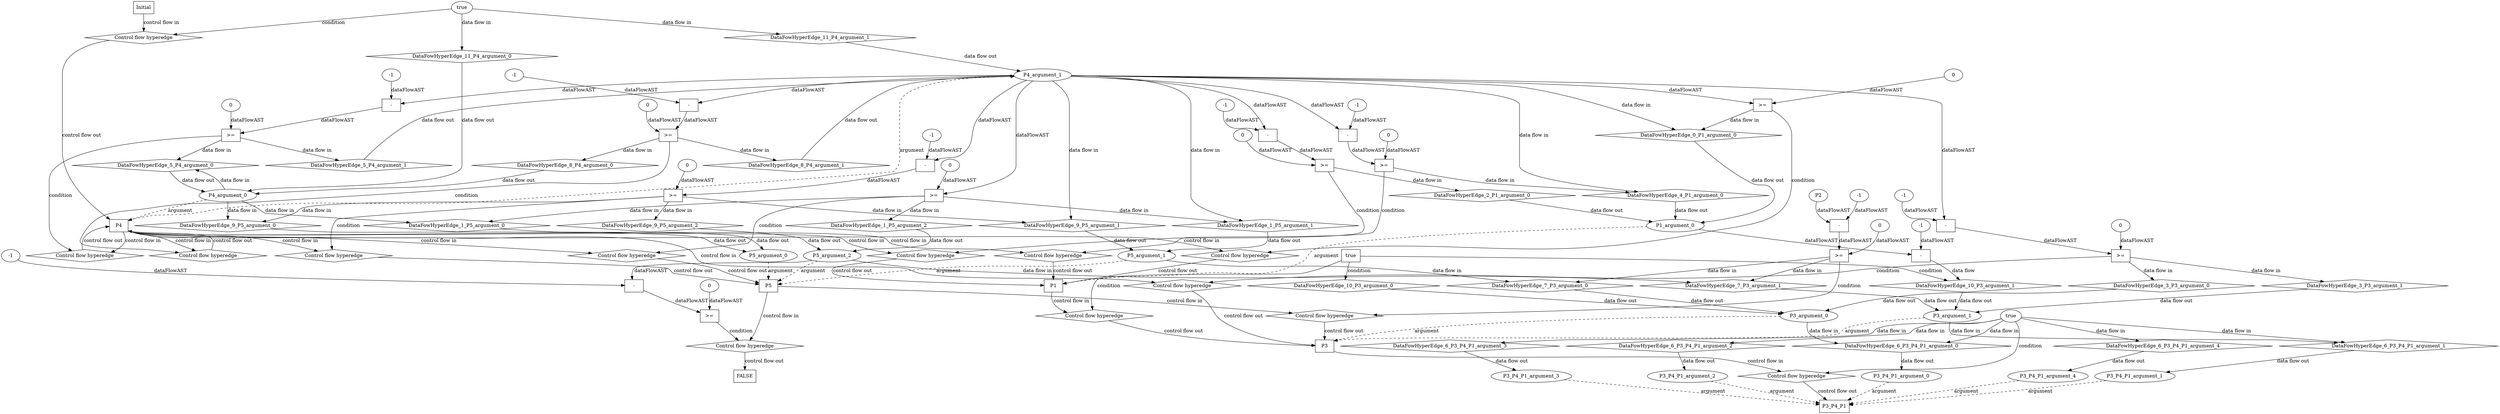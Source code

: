 digraph dag {
"P1" [label="P1" nodeName="P1" class=cfn  shape="rect"];
"P3" [label="P3" nodeName="P3" class=cfn  shape="rect"];
"P3_P4_P1" [label="P3_P4_P1" nodeName="P3_P4_P1" class=cfn  shape="rect"];
"P4" [label="P4" nodeName="P4" class=cfn  shape="rect"];
"P5" [label="P5" nodeName="P5" class=cfn  shape="rect"];
FALSE [label="FALSE" nodeName=FALSE class=cfn  shape="rect"];
Initial [label="Initial" nodeName=Initial class=cfn  shape="rect"];
ControlFowHyperEdge_0 [label="Control flow hyperedge" nodeName=ControlFowHyperEdge_0 class=controlFlowHyperEdge shape="diamond"];
"P4" -> ControlFowHyperEdge_0 [label="control flow in"]
ControlFowHyperEdge_0 -> "P1" [label="control flow out"]
ControlFowHyperEdge_1 [label="Control flow hyperedge" nodeName=ControlFowHyperEdge_1 class=controlFlowHyperEdge shape="diamond"];
"P4" -> ControlFowHyperEdge_1 [label="control flow in"]
ControlFowHyperEdge_1 -> "P5" [label="control flow out"]
ControlFowHyperEdge_2 [label="Control flow hyperedge" nodeName=ControlFowHyperEdge_2 class=controlFlowHyperEdge shape="diamond"];
"P4" -> ControlFowHyperEdge_2 [label="control flow in"]
ControlFowHyperEdge_2 -> "P1" [label="control flow out"]
ControlFowHyperEdge_3 [label="Control flow hyperedge" nodeName=ControlFowHyperEdge_3 class=controlFlowHyperEdge shape="diamond"];
"P4" -> ControlFowHyperEdge_3 [label="control flow in"]
ControlFowHyperEdge_3 -> "P3" [label="control flow out"]
ControlFowHyperEdge_4 [label="Control flow hyperedge" nodeName=ControlFowHyperEdge_4 class=controlFlowHyperEdge shape="diamond"];
"P4" -> ControlFowHyperEdge_4 [label="control flow in"]
ControlFowHyperEdge_4 -> "P1" [label="control flow out"]
ControlFowHyperEdge_5 [label="Control flow hyperedge" nodeName=ControlFowHyperEdge_5 class=controlFlowHyperEdge shape="diamond"];
"P4" -> ControlFowHyperEdge_5 [label="control flow in"]
ControlFowHyperEdge_5 -> "P4" [label="control flow out"]
ControlFowHyperEdge_6 [label="Control flow hyperedge" nodeName=ControlFowHyperEdge_6 class=controlFlowHyperEdge shape="diamond"];
"P3" -> ControlFowHyperEdge_6 [label="control flow in"]
ControlFowHyperEdge_6 -> "P3_P4_P1" [label="control flow out"]
ControlFowHyperEdge_7 [label="Control flow hyperedge" nodeName=ControlFowHyperEdge_7 class=controlFlowHyperEdge shape="diamond"];
"P5" -> ControlFowHyperEdge_7 [label="control flow in"]
ControlFowHyperEdge_7 -> "P3" [label="control flow out"]
ControlFowHyperEdge_8 [label="Control flow hyperedge" nodeName=ControlFowHyperEdge_8 class=controlFlowHyperEdge shape="diamond"];
"P4" -> ControlFowHyperEdge_8 [label="control flow in"]
ControlFowHyperEdge_8 -> "P4" [label="control flow out"]
ControlFowHyperEdge_9 [label="Control flow hyperedge" nodeName=ControlFowHyperEdge_9 class=controlFlowHyperEdge shape="diamond"];
"P4" -> ControlFowHyperEdge_9 [label="control flow in"]
ControlFowHyperEdge_9 -> "P5" [label="control flow out"]
ControlFowHyperEdge_10 [label="Control flow hyperedge" nodeName=ControlFowHyperEdge_10 class=controlFlowHyperEdge shape="diamond"];
"P1" -> ControlFowHyperEdge_10 [label="control flow in"]
ControlFowHyperEdge_10 -> "P3" [label="control flow out"]
ControlFowHyperEdge_11 [label="Control flow hyperedge" nodeName=ControlFowHyperEdge_11 class=controlFlowHyperEdge shape="diamond"];
"Initial" -> ControlFowHyperEdge_11 [label="control flow in"]
ControlFowHyperEdge_11 -> "P4" [label="control flow out"]
ControlFowHyperEdge_12 [label="Control flow hyperedge" nodeName=ControlFowHyperEdge_12 class=controlFlowHyperEdge shape="diamond"];
"P5" -> ControlFowHyperEdge_12 [label="control flow in"]
ControlFowHyperEdge_12 -> "FALSE" [label="control flow out"]
"P1_argument_0" [label="P1_argument_0" nodeName=argument0 class=argument  head="P1" shape="oval"];
"P1_argument_0" -> "P1"[label="argument" style="dashed"]
"P4_argument_0" [label="P4_argument_0" nodeName=argument0 class=argument  head="P4" shape="oval"];
"P4_argument_0" -> "P4"[label="argument" style="dashed"]
"P4_argument_1" [label="P4_argument_1" nodeName=argument1 class=argument  head="P4" shape="oval"];
"P4_argument_1" -> "P4"[label="argument" style="dashed"]
"P5_argument_0" [label="P5_argument_0" nodeName=argument0 class=argument  head="P5" shape="oval"];
"P5_argument_0" -> "P5"[label="argument" style="dashed"]
"P5_argument_1" [label="P5_argument_1" nodeName=argument1 class=argument  head="P5" shape="oval"];
"P5_argument_1" -> "P5"[label="argument" style="dashed"]
"P5_argument_2" [label="P5_argument_2" nodeName=argument2 class=argument  head="P5" shape="oval"];
"P5_argument_2" -> "P5"[label="argument" style="dashed"]
"P3_argument_0" [label="P3_argument_0" nodeName=argument0 class=argument  head="P3" shape="oval"];
"P3_argument_0" -> "P3"[label="argument" style="dashed"]
"P3_argument_1" [label="P3_argument_1" nodeName=argument1 class=argument  head="P3" shape="oval"];
"P3_argument_1" -> "P3"[label="argument" style="dashed"]
"P3_P4_P1_argument_0" [label="P3_P4_P1_argument_0" nodeName=argument0 class=argument  head="P3_P4_P1" shape="oval"];
"P3_P4_P1_argument_0" -> "P3_P4_P1"[label="argument" style="dashed"]
"P3_P4_P1_argument_1" [label="P3_P4_P1_argument_1" nodeName=argument1 class=argument  head="P3_P4_P1" shape="oval"];
"P3_P4_P1_argument_1" -> "P3_P4_P1"[label="argument" style="dashed"]
"P3_P4_P1_argument_2" [label="P3_P4_P1_argument_2" nodeName=argument2 class=argument  head="P3_P4_P1" shape="oval"];
"P3_P4_P1_argument_2" -> "P3_P4_P1"[label="argument" style="dashed"]
"P3_P4_P1_argument_3" [label="P3_P4_P1_argument_3" nodeName=argument3 class=argument  head="P3_P4_P1" shape="oval"];
"P3_P4_P1_argument_3" -> "P3_P4_P1"[label="argument" style="dashed"]
"P3_P4_P1_argument_4" [label="P3_P4_P1_argument_4" nodeName=argument4 class=argument  head="P3_P4_P1" shape="oval"];
"P3_P4_P1_argument_4" -> "P3_P4_P1"[label="argument" style="dashed"]

"xxxP1___P4_0xxxguard_0_node_0" [label=">=" nodeName="xxxP1___P4_0xxxguard_0_node_0" class=Operator  shape="rect"];
"xxxP1___P4_0xxxguard_0_node_2" [label="0" nodeName="xxxP1___P4_0xxxguard_0_node_2" class=Literal ];
"P4_argument_1" -> "xxxP1___P4_0xxxguard_0_node_0"[label="dataFlowAST"]
"xxxP1___P4_0xxxguard_0_node_2" -> "xxxP1___P4_0xxxguard_0_node_0"[label="dataFlowAST"]

"xxxP1___P4_0xxxguard_0_node_0" -> "ControlFowHyperEdge_0" [label="condition"];
"xxxP5___P4_1xxxguard_0_node_0" [label=">=" nodeName="xxxP5___P4_1xxxguard_0_node_0" class=Operator  shape="rect"];
"xxxP5___P4_1xxxguard_0_node_2" [label="0" nodeName="xxxP5___P4_1xxxguard_0_node_2" class=Literal ];
"P4_argument_1" -> "xxxP5___P4_1xxxguard_0_node_0"[label="dataFlowAST"]
"xxxP5___P4_1xxxguard_0_node_2" -> "xxxP5___P4_1xxxguard_0_node_0"[label="dataFlowAST"]

"xxxP5___P4_1xxxguard_0_node_0" -> "ControlFowHyperEdge_1" [label="condition"];
"xxxP1___P4_2xxxguard_0_node_0" [label=">=" nodeName="xxxP1___P4_2xxxguard_0_node_0" class=Operator  shape="rect"];
"xxxP1___P4_2xxxguard_0_node_1" [label="0" nodeName="xxxP1___P4_2xxxguard_0_node_1" class=Literal ];
"xxxP1___P4_2xxxguard_0_node_2" [label="-" nodeName="xxxP1___P4_2xxxguard_0_node_2" class= Operator shape="rect"];
"xxxP1___P4_2xxxguard_0_node_4" [label="-1" nodeName="xxxP1___P4_2xxxguard_0_node_4" class=Literal ];
"xxxP1___P4_2xxxguard_0_node_1" -> "xxxP1___P4_2xxxguard_0_node_0"[label="dataFlowAST"]
"xxxP1___P4_2xxxguard_0_node_2" -> "xxxP1___P4_2xxxguard_0_node_0"[label="dataFlowAST"]
"P4_argument_1" -> "xxxP1___P4_2xxxguard_0_node_2"[label="dataFlowAST"]
"xxxP1___P4_2xxxguard_0_node_4" -> "xxxP1___P4_2xxxguard_0_node_2"[label="dataFlowAST"]

"xxxP1___P4_2xxxguard_0_node_0" -> "ControlFowHyperEdge_2" [label="condition"];
"xxxP3___P4_3xxxguard_0_node_0" [label=">=" nodeName="xxxP3___P4_3xxxguard_0_node_0" class=Operator  shape="rect"];
"xxxP3___P4_3xxxguard_0_node_1" [label="0" nodeName="xxxP3___P4_3xxxguard_0_node_1" class=Literal ];
"xxxP3___P4_3xxxguard_0_node_2" [label="-" nodeName="xxxP3___P4_3xxxguard_0_node_2" class= Operator shape="rect"];
"xxxP3___P4_3xxxguard_0_node_4" [label="-1" nodeName="xxxP3___P4_3xxxguard_0_node_4" class=Literal ];
"xxxP3___P4_3xxxguard_0_node_1" -> "xxxP3___P4_3xxxguard_0_node_0"[label="dataFlowAST"]
"xxxP3___P4_3xxxguard_0_node_2" -> "xxxP3___P4_3xxxguard_0_node_0"[label="dataFlowAST"]
"P4_argument_1" -> "xxxP3___P4_3xxxguard_0_node_2"[label="dataFlowAST"]
"xxxP3___P4_3xxxguard_0_node_4" -> "xxxP3___P4_3xxxguard_0_node_2"[label="dataFlowAST"]

"xxxP3___P4_3xxxguard_0_node_0" -> "ControlFowHyperEdge_3" [label="condition"];
"xxxP1___P4_4xxxguard_0_node_0" [label=">=" nodeName="xxxP1___P4_4xxxguard_0_node_0" class=Operator  shape="rect"];
"xxxP1___P4_4xxxguard_0_node_1" [label="0" nodeName="xxxP1___P4_4xxxguard_0_node_1" class=Literal ];
"xxxP1___P4_4xxxguard_0_node_2" [label="-" nodeName="xxxP1___P4_4xxxguard_0_node_2" class= Operator shape="rect"];
"xxxP1___P4_4xxxguard_0_node_4" [label="-1" nodeName="xxxP1___P4_4xxxguard_0_node_4" class=Literal ];
"xxxP1___P4_4xxxguard_0_node_1" -> "xxxP1___P4_4xxxguard_0_node_0"[label="dataFlowAST"]
"xxxP1___P4_4xxxguard_0_node_2" -> "xxxP1___P4_4xxxguard_0_node_0"[label="dataFlowAST"]
"P4_argument_1" -> "xxxP1___P4_4xxxguard_0_node_2"[label="dataFlowAST"]
"xxxP1___P4_4xxxguard_0_node_4" -> "xxxP1___P4_4xxxguard_0_node_2"[label="dataFlowAST"]

"xxxP1___P4_4xxxguard_0_node_0" -> "ControlFowHyperEdge_4" [label="condition"];
"xxxP4___P4_5xxxguard_0_node_0" [label=">=" nodeName="xxxP4___P4_5xxxguard_0_node_0" class=Operator  shape="rect"];
"xxxP4___P4_5xxxguard_0_node_1" [label="0" nodeName="xxxP4___P4_5xxxguard_0_node_1" class=Literal ];
"xxxP4___P4_5xxxguard_0_node_2" [label="-" nodeName="xxxP4___P4_5xxxguard_0_node_2" class= Operator shape="rect"];
"xxxP4___P4_5xxxguard_0_node_4" [label="-1" nodeName="xxxP4___P4_5xxxguard_0_node_4" class=Literal ];
"xxxP4___P4_5xxxguard_0_node_1" -> "xxxP4___P4_5xxxguard_0_node_0"[label="dataFlowAST"]
"xxxP4___P4_5xxxguard_0_node_2" -> "xxxP4___P4_5xxxguard_0_node_0"[label="dataFlowAST"]
"P4_argument_1" -> "xxxP4___P4_5xxxguard_0_node_2"[label="dataFlowAST"]
"xxxP4___P4_5xxxguard_0_node_4" -> "xxxP4___P4_5xxxguard_0_node_2"[label="dataFlowAST"]

"xxxP4___P4_5xxxguard_0_node_0" -> "ControlFowHyperEdge_5" [label="condition"];
"xxxP3_P4_P1___P3_6xxxguard_0_node_0" [label="true" nodeName="xxxP3_P4_P1___P3_6xxxguard_0_node_0" class=BoolValue ];

"xxxP3_P4_P1___P3_6xxxguard_0_node_0" -> "ControlFowHyperEdge_6" [label="condition"];
"xxxP3___P5_7xxxguard_0_node_0" [label=">=" nodeName="xxxP3___P5_7xxxguard_0_node_0" class=Operator  shape="rect"];
"xxxP3___P5_7xxxguard_0_node_1" [label="0" nodeName="xxxP3___P5_7xxxguard_0_node_1" class=Literal ];
"xxxP3___P5_7xxxguard_0_node_2" [label="-" nodeName="xxxP3___P5_7xxxguard_0_node_2" class= Operator shape="rect"];
"xxxP3___P5_7xxxguard_0_node_3" [label="P2" nodeName="xxxP3___P5_7xxxguard_0_node_3" class=Constant ];
"xxxP3___P5_7xxxguard_0_node_4" [label="-1" nodeName="xxxP3___P5_7xxxguard_0_node_4" class=Literal ];
"xxxP3___P5_7xxxguard_0_node_1" -> "xxxP3___P5_7xxxguard_0_node_0"[label="dataFlowAST"]
"xxxP3___P5_7xxxguard_0_node_2" -> "xxxP3___P5_7xxxguard_0_node_0"[label="dataFlowAST"]
"xxxP3___P5_7xxxguard_0_node_3" -> "xxxP3___P5_7xxxguard_0_node_2"[label="dataFlowAST"]
"xxxP3___P5_7xxxguard_0_node_4" -> "xxxP3___P5_7xxxguard_0_node_2"[label="dataFlowAST"]

"xxxP3___P5_7xxxguard_0_node_0" -> "ControlFowHyperEdge_7" [label="condition"];
"xxxP4___P4_8xxxguard_0_node_0" [label=">=" nodeName="xxxP4___P4_8xxxguard_0_node_0" class=Operator  shape="rect"];
"xxxP4___P4_8xxxguard_0_node_1" [label="0" nodeName="xxxP4___P4_8xxxguard_0_node_1" class=Literal ];
"xxxP4___P4_8xxxguard_0_node_2" [label="-" nodeName="xxxP4___P4_8xxxguard_0_node_2" class= Operator shape="rect"];
"xxxP4___P4_8xxxguard_0_node_4" [label="-1" nodeName="xxxP4___P4_8xxxguard_0_node_4" class=Literal ];
"xxxP4___P4_8xxxguard_0_node_1" -> "xxxP4___P4_8xxxguard_0_node_0"[label="dataFlowAST"]
"xxxP4___P4_8xxxguard_0_node_2" -> "xxxP4___P4_8xxxguard_0_node_0"[label="dataFlowAST"]
"P4_argument_1" -> "xxxP4___P4_8xxxguard_0_node_2"[label="dataFlowAST"]
"xxxP4___P4_8xxxguard_0_node_4" -> "xxxP4___P4_8xxxguard_0_node_2"[label="dataFlowAST"]

"xxxP4___P4_8xxxguard_0_node_0" -> "ControlFowHyperEdge_8" [label="condition"];
"xxxP5___P4_9xxxguard_0_node_0" [label=">=" nodeName="xxxP5___P4_9xxxguard_0_node_0" class=Operator  shape="rect"];
"xxxP5___P4_9xxxguard_0_node_1" [label="0" nodeName="xxxP5___P4_9xxxguard_0_node_1" class=Literal ];
"xxxP5___P4_9xxxguard_0_node_2" [label="-" nodeName="xxxP5___P4_9xxxguard_0_node_2" class= Operator shape="rect"];
"xxxP5___P4_9xxxguard_0_node_4" [label="-1" nodeName="xxxP5___P4_9xxxguard_0_node_4" class=Literal ];
"xxxP5___P4_9xxxguard_0_node_1" -> "xxxP5___P4_9xxxguard_0_node_0"[label="dataFlowAST"]
"xxxP5___P4_9xxxguard_0_node_2" -> "xxxP5___P4_9xxxguard_0_node_0"[label="dataFlowAST"]
"P4_argument_1" -> "xxxP5___P4_9xxxguard_0_node_2"[label="dataFlowAST"]
"xxxP5___P4_9xxxguard_0_node_4" -> "xxxP5___P4_9xxxguard_0_node_2"[label="dataFlowAST"]

"xxxP5___P4_9xxxguard_0_node_0" -> "ControlFowHyperEdge_9" [label="condition"];
"true_10" [label="true" nodeName="true_10" class=true shape="rect"];
"true_10" -> "ControlFowHyperEdge_10" [label="condition"];
"xxxP3___P1_10xxxdataFlow_0_node_0" [label="-" nodeName="xxxP3___P1_10xxxdataFlow_0_node_0" class= Operator shape="rect"];
"xxxP3___P1_10xxxdataFlow_0_node_2" [label="-1" nodeName="xxxP3___P1_10xxxdataFlow_0_node_2" class=Literal ];
"P1_argument_0" -> "xxxP3___P1_10xxxdataFlow_0_node_0"[label="dataFlowAST"]
"xxxP3___P1_10xxxdataFlow_0_node_2" -> "xxxP3___P1_10xxxdataFlow_0_node_0"[label="dataFlowAST"]

"xxxP3___P1_10xxxdataFlow_0_node_0" -> "DataFowHyperEdge_10_P3_argument_1" [label="data flow"];
"xxxP4___Initial_11xxxguard_0_node_0" [label="true" nodeName="xxxP4___Initial_11xxxguard_0_node_0" class=BoolValue ];

"xxxP4___Initial_11xxxguard_0_node_0" -> "ControlFowHyperEdge_11" [label="condition"];
"xxxFALSE___P5_12xxxguard_0_node_0" [label=">=" nodeName="xxxFALSE___P5_12xxxguard_0_node_0" class=Operator  shape="rect"];
"xxxFALSE___P5_12xxxguard_0_node_1" [label="0" nodeName="xxxFALSE___P5_12xxxguard_0_node_1" class=Literal ];
"xxxFALSE___P5_12xxxguard_0_node_2" [label="-" nodeName="xxxFALSE___P5_12xxxguard_0_node_2" class= Operator shape="rect"];
"xxxFALSE___P5_12xxxguard_0_node_4" [label="-1" nodeName="xxxFALSE___P5_12xxxguard_0_node_4" class=Literal ];
"xxxFALSE___P5_12xxxguard_0_node_1" -> "xxxFALSE___P5_12xxxguard_0_node_0"[label="dataFlowAST"]
"xxxFALSE___P5_12xxxguard_0_node_2" -> "xxxFALSE___P5_12xxxguard_0_node_0"[label="dataFlowAST"]
"P5_argument_2" -> "xxxFALSE___P5_12xxxguard_0_node_2"[label="dataFlowAST"]
"xxxFALSE___P5_12xxxguard_0_node_4" -> "xxxFALSE___P5_12xxxguard_0_node_2"[label="dataFlowAST"]

"xxxFALSE___P5_12xxxguard_0_node_0" -> "ControlFowHyperEdge_12" [label="condition"];
"DataFowHyperEdge_0_P1_argument_0" [label="DataFowHyperEdge_0_P1_argument_0" nodeName="DataFowHyperEdge_0_P1_argument_0" class=DataFlowHyperedge shape="diamond"];
"DataFowHyperEdge_0_P1_argument_0" -> "P1_argument_0"[label="data flow out"]
"xxxP1___P4_0xxxguard_0_node_0" -> "DataFowHyperEdge_0_P1_argument_0"[label="data flow in"]
"DataFowHyperEdge_1_P5_argument_0" [label="DataFowHyperEdge_1_P5_argument_0" nodeName="DataFowHyperEdge_1_P5_argument_0" class=DataFlowHyperedge shape="diamond"];
"DataFowHyperEdge_1_P5_argument_0" -> "P5_argument_0"[label="data flow out"]
"xxxP5___P4_1xxxguard_0_node_0" -> "DataFowHyperEdge_1_P5_argument_0"[label="data flow in"]
"DataFowHyperEdge_1_P5_argument_1" [label="DataFowHyperEdge_1_P5_argument_1" nodeName="DataFowHyperEdge_1_P5_argument_1" class=DataFlowHyperedge shape="diamond"];
"DataFowHyperEdge_1_P5_argument_1" -> "P5_argument_1"[label="data flow out"]
"xxxP5___P4_1xxxguard_0_node_0" -> "DataFowHyperEdge_1_P5_argument_1"[label="data flow in"]
"DataFowHyperEdge_1_P5_argument_2" [label="DataFowHyperEdge_1_P5_argument_2" nodeName="DataFowHyperEdge_1_P5_argument_2" class=DataFlowHyperedge shape="diamond"];
"DataFowHyperEdge_1_P5_argument_2" -> "P5_argument_2"[label="data flow out"]
"xxxP5___P4_1xxxguard_0_node_0" -> "DataFowHyperEdge_1_P5_argument_2"[label="data flow in"]
"DataFowHyperEdge_2_P1_argument_0" [label="DataFowHyperEdge_2_P1_argument_0" nodeName="DataFowHyperEdge_2_P1_argument_0" class=DataFlowHyperedge shape="diamond"];
"DataFowHyperEdge_2_P1_argument_0" -> "P1_argument_0"[label="data flow out"]
"xxxP1___P4_2xxxguard_0_node_0" -> "DataFowHyperEdge_2_P1_argument_0"[label="data flow in"]
"DataFowHyperEdge_3_P3_argument_0" [label="DataFowHyperEdge_3_P3_argument_0" nodeName="DataFowHyperEdge_3_P3_argument_0" class=DataFlowHyperedge shape="diamond"];
"DataFowHyperEdge_3_P3_argument_0" -> "P3_argument_0"[label="data flow out"]
"xxxP3___P4_3xxxguard_0_node_0" -> "DataFowHyperEdge_3_P3_argument_0"[label="data flow in"]
"DataFowHyperEdge_3_P3_argument_1" [label="DataFowHyperEdge_3_P3_argument_1" nodeName="DataFowHyperEdge_3_P3_argument_1" class=DataFlowHyperedge shape="diamond"];
"DataFowHyperEdge_3_P3_argument_1" -> "P3_argument_1"[label="data flow out"]
"xxxP3___P4_3xxxguard_0_node_0" -> "DataFowHyperEdge_3_P3_argument_1"[label="data flow in"]
"DataFowHyperEdge_4_P1_argument_0" [label="DataFowHyperEdge_4_P1_argument_0" nodeName="DataFowHyperEdge_4_P1_argument_0" class=DataFlowHyperedge shape="diamond"];
"DataFowHyperEdge_4_P1_argument_0" -> "P1_argument_0"[label="data flow out"]
"xxxP1___P4_4xxxguard_0_node_0" -> "DataFowHyperEdge_4_P1_argument_0"[label="data flow in"]
"DataFowHyperEdge_5_P4_argument_0" [label="DataFowHyperEdge_5_P4_argument_0" nodeName="DataFowHyperEdge_5_P4_argument_0" class=DataFlowHyperedge shape="diamond"];
"DataFowHyperEdge_5_P4_argument_0" -> "P4_argument_0"[label="data flow out"]
"xxxP4___P4_5xxxguard_0_node_0" -> "DataFowHyperEdge_5_P4_argument_0"[label="data flow in"]
"DataFowHyperEdge_5_P4_argument_1" [label="DataFowHyperEdge_5_P4_argument_1" nodeName="DataFowHyperEdge_5_P4_argument_1" class=DataFlowHyperedge shape="diamond"];
"DataFowHyperEdge_5_P4_argument_1" -> "P4_argument_1"[label="data flow out"]
"xxxP4___P4_5xxxguard_0_node_0" -> "DataFowHyperEdge_5_P4_argument_1"[label="data flow in"]
"DataFowHyperEdge_6_P3_P4_P1_argument_0" [label="DataFowHyperEdge_6_P3_P4_P1_argument_0" nodeName="DataFowHyperEdge_6_P3_P4_P1_argument_0" class=DataFlowHyperedge shape="diamond"];
"DataFowHyperEdge_6_P3_P4_P1_argument_0" -> "P3_P4_P1_argument_0"[label="data flow out"]
"xxxP3_P4_P1___P3_6xxxguard_0_node_0" -> "DataFowHyperEdge_6_P3_P4_P1_argument_0"[label="data flow in"]
"DataFowHyperEdge_6_P3_P4_P1_argument_1" [label="DataFowHyperEdge_6_P3_P4_P1_argument_1" nodeName="DataFowHyperEdge_6_P3_P4_P1_argument_1" class=DataFlowHyperedge shape="diamond"];
"DataFowHyperEdge_6_P3_P4_P1_argument_1" -> "P3_P4_P1_argument_1"[label="data flow out"]
"xxxP3_P4_P1___P3_6xxxguard_0_node_0" -> "DataFowHyperEdge_6_P3_P4_P1_argument_1"[label="data flow in"]
"DataFowHyperEdge_6_P3_P4_P1_argument_2" [label="DataFowHyperEdge_6_P3_P4_P1_argument_2" nodeName="DataFowHyperEdge_6_P3_P4_P1_argument_2" class=DataFlowHyperedge shape="diamond"];
"DataFowHyperEdge_6_P3_P4_P1_argument_2" -> "P3_P4_P1_argument_2"[label="data flow out"]
"xxxP3_P4_P1___P3_6xxxguard_0_node_0" -> "DataFowHyperEdge_6_P3_P4_P1_argument_2"[label="data flow in"]
"DataFowHyperEdge_6_P3_P4_P1_argument_3" [label="DataFowHyperEdge_6_P3_P4_P1_argument_3" nodeName="DataFowHyperEdge_6_P3_P4_P1_argument_3" class=DataFlowHyperedge shape="diamond"];
"DataFowHyperEdge_6_P3_P4_P1_argument_3" -> "P3_P4_P1_argument_3"[label="data flow out"]
"xxxP3_P4_P1___P3_6xxxguard_0_node_0" -> "DataFowHyperEdge_6_P3_P4_P1_argument_3"[label="data flow in"]
"DataFowHyperEdge_6_P3_P4_P1_argument_4" [label="DataFowHyperEdge_6_P3_P4_P1_argument_4" nodeName="DataFowHyperEdge_6_P3_P4_P1_argument_4" class=DataFlowHyperedge shape="diamond"];
"DataFowHyperEdge_6_P3_P4_P1_argument_4" -> "P3_P4_P1_argument_4"[label="data flow out"]
"xxxP3_P4_P1___P3_6xxxguard_0_node_0" -> "DataFowHyperEdge_6_P3_P4_P1_argument_4"[label="data flow in"]
"DataFowHyperEdge_7_P3_argument_0" [label="DataFowHyperEdge_7_P3_argument_0" nodeName="DataFowHyperEdge_7_P3_argument_0" class=DataFlowHyperedge shape="diamond"];
"DataFowHyperEdge_7_P3_argument_0" -> "P3_argument_0"[label="data flow out"]
"xxxP3___P5_7xxxguard_0_node_0" -> "DataFowHyperEdge_7_P3_argument_0"[label="data flow in"]
"DataFowHyperEdge_7_P3_argument_1" [label="DataFowHyperEdge_7_P3_argument_1" nodeName="DataFowHyperEdge_7_P3_argument_1" class=DataFlowHyperedge shape="diamond"];
"DataFowHyperEdge_7_P3_argument_1" -> "P3_argument_1"[label="data flow out"]
"xxxP3___P5_7xxxguard_0_node_0" -> "DataFowHyperEdge_7_P3_argument_1"[label="data flow in"]
"DataFowHyperEdge_8_P4_argument_0" [label="DataFowHyperEdge_8_P4_argument_0" nodeName="DataFowHyperEdge_8_P4_argument_0" class=DataFlowHyperedge shape="diamond"];
"DataFowHyperEdge_8_P4_argument_0" -> "P4_argument_0"[label="data flow out"]
"xxxP4___P4_8xxxguard_0_node_0" -> "DataFowHyperEdge_8_P4_argument_0"[label="data flow in"]
"DataFowHyperEdge_8_P4_argument_1" [label="DataFowHyperEdge_8_P4_argument_1" nodeName="DataFowHyperEdge_8_P4_argument_1" class=DataFlowHyperedge shape="diamond"];
"DataFowHyperEdge_8_P4_argument_1" -> "P4_argument_1"[label="data flow out"]
"xxxP4___P4_8xxxguard_0_node_0" -> "DataFowHyperEdge_8_P4_argument_1"[label="data flow in"]
"DataFowHyperEdge_9_P5_argument_0" [label="DataFowHyperEdge_9_P5_argument_0" nodeName="DataFowHyperEdge_9_P5_argument_0" class=DataFlowHyperedge shape="diamond"];
"DataFowHyperEdge_9_P5_argument_0" -> "P5_argument_0"[label="data flow out"]
"xxxP5___P4_9xxxguard_0_node_0" -> "DataFowHyperEdge_9_P5_argument_0"[label="data flow in"]
"DataFowHyperEdge_9_P5_argument_1" [label="DataFowHyperEdge_9_P5_argument_1" nodeName="DataFowHyperEdge_9_P5_argument_1" class=DataFlowHyperedge shape="diamond"];
"DataFowHyperEdge_9_P5_argument_1" -> "P5_argument_1"[label="data flow out"]
"xxxP5___P4_9xxxguard_0_node_0" -> "DataFowHyperEdge_9_P5_argument_1"[label="data flow in"]
"DataFowHyperEdge_9_P5_argument_2" [label="DataFowHyperEdge_9_P5_argument_2" nodeName="DataFowHyperEdge_9_P5_argument_2" class=DataFlowHyperedge shape="diamond"];
"DataFowHyperEdge_9_P5_argument_2" -> "P5_argument_2"[label="data flow out"]
"xxxP5___P4_9xxxguard_0_node_0" -> "DataFowHyperEdge_9_P5_argument_2"[label="data flow in"]
"DataFowHyperEdge_10_P3_argument_0" [label="DataFowHyperEdge_10_P3_argument_0" nodeName="DataFowHyperEdge_10_P3_argument_0" class=DataFlowHyperedge shape="diamond"];
"DataFowHyperEdge_10_P3_argument_0" -> "P3_argument_0"[label="data flow out"]
"true_10" -> "DataFowHyperEdge_10_P3_argument_0" [label="condition"];
"DataFowHyperEdge_10_P3_argument_1" [label="DataFowHyperEdge_10_P3_argument_1" nodeName="DataFowHyperEdge_10_P3_argument_1" class=DataFlowHyperedge shape="diamond"];
"DataFowHyperEdge_10_P3_argument_1" -> "P3_argument_1"[label="data flow out"]
"true_10" -> "DataFowHyperEdge_10_P3_argument_1" [label="condition"];
"DataFowHyperEdge_11_P4_argument_0" [label="DataFowHyperEdge_11_P4_argument_0" nodeName="DataFowHyperEdge_11_P4_argument_0" class=DataFlowHyperedge shape="diamond"];
"DataFowHyperEdge_11_P4_argument_0" -> "P4_argument_0"[label="data flow out"]
"xxxP4___Initial_11xxxguard_0_node_0" -> "DataFowHyperEdge_11_P4_argument_0"[label="data flow in"]
"DataFowHyperEdge_11_P4_argument_1" [label="DataFowHyperEdge_11_P4_argument_1" nodeName="DataFowHyperEdge_11_P4_argument_1" class=DataFlowHyperedge shape="diamond"];
"DataFowHyperEdge_11_P4_argument_1" -> "P4_argument_1"[label="data flow out"]
"xxxP4___Initial_11xxxguard_0_node_0" -> "DataFowHyperEdge_11_P4_argument_1"[label="data flow in"]
"P4_argument_1" -> "DataFowHyperEdge_0_P1_argument_0"[label="data flow in"]
"P4_argument_0" -> "DataFowHyperEdge_1_P5_argument_0"[label="data flow in"]
"P4_argument_1" -> "DataFowHyperEdge_1_P5_argument_1"[label="data flow in"]
"P4_argument_1" -> "DataFowHyperEdge_4_P1_argument_0"[label="data flow in"]
"P4_argument_0" -> "DataFowHyperEdge_5_P4_argument_0"[label="data flow in"]
"P3_argument_0" -> "DataFowHyperEdge_6_P3_P4_P1_argument_0"[label="data flow in"]
"P3_argument_1" -> "DataFowHyperEdge_6_P3_P4_P1_argument_1"[label="data flow in"]
"P5_argument_1" -> "DataFowHyperEdge_7_P3_argument_0"[label="data flow in"]
"P5_argument_2" -> "DataFowHyperEdge_7_P3_argument_1"[label="data flow in"]
"P4_argument_0" -> "DataFowHyperEdge_9_P5_argument_0"[label="data flow in"]
"P4_argument_1" -> "DataFowHyperEdge_9_P5_argument_1"[label="data flow in"]




}
